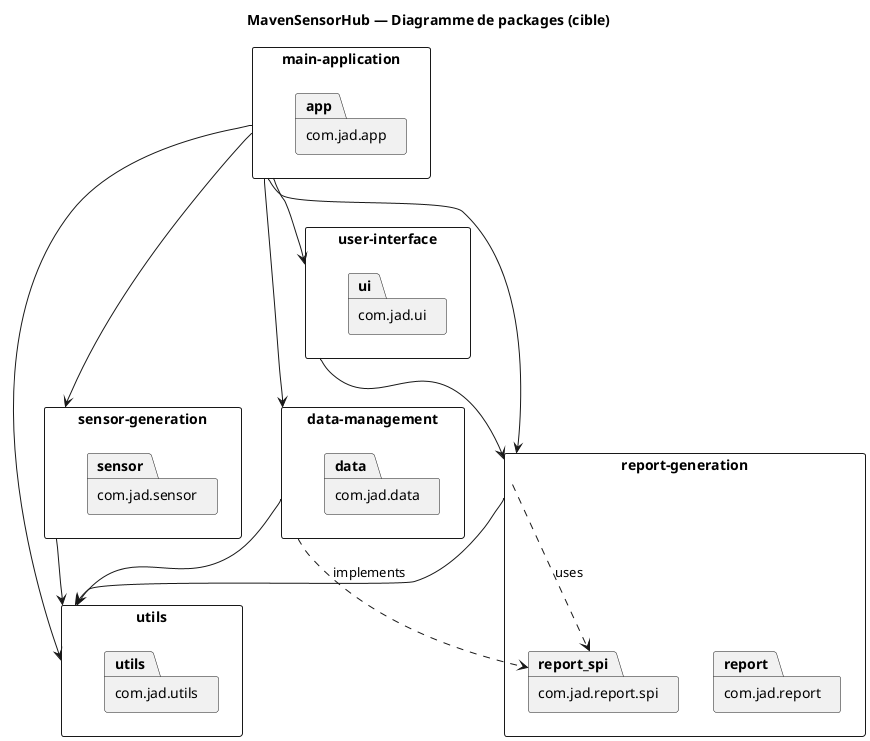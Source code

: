 @startuml
title MavenSensorHub — Diagramme de packages (cible)
skinparam packageStyle rectangle
skinparam defaultFontName Arial
skinparam shadowing false

package "main-application" as MAIN {
  package "com.jad.app" as app
}

package "sensor-generation" as SENSOR {
  package "com.jad.sensor" as sensor
}

package "data-management" as DATA {
  package "com.jad.data" as data
}

package "report-generation" as REPORT {
  package "com.jad.report" as report
  package "com.jad.report.spi" as report_spi
}

package "user-interface" as UI {
  package "com.jad.ui" as ui
}

package "utils" as UTILS {
  package "com.jad.utils" as utils
}

' Dépendances minimales (cible propre)
MAIN --> SENSOR
MAIN --> DATA
MAIN --> REPORT
MAIN --> UI
MAIN --> UTILS

SENSOR --> UTILS
DATA --> UTILS
REPORT --> UTILS
UI --> REPORT

' Option B (SPI) : REPORT ne dépend plus directement de DATA
' REPORT déclare une SPI que DATA implémente
DATA ..> report_spi : implements
REPORT ..> report_spi : uses

@enduml
